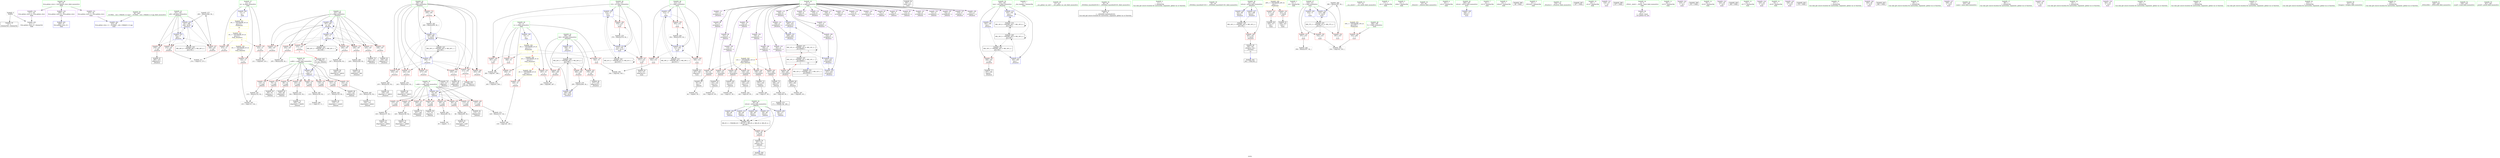 digraph "SVFG" {
	label="SVFG";

	Node0x55ef34799720 [shape=record,color=grey,label="{NodeID: 0\nNullPtr}"];
	Node0x55ef34799720 -> Node0x55ef347bd1b0[style=solid];
	Node0x55ef34799720 -> Node0x55ef347bfd10[style=solid];
	Node0x55ef347cc0e0 [shape=record,color=grey,label="{NodeID: 277\n290 = Binary(289, 92, )\n}"];
	Node0x55ef347cc0e0 -> Node0x55ef347c0f20[style=solid];
	Node0x55ef347bf500 [shape=record,color=red,label="{NodeID: 194\n346\<--312\n\<--i\nmain\n}"];
	Node0x55ef347bf500 -> Node0x55ef347bf020[style=solid];
	Node0x55ef347bc720 [shape=record,color=purple,label="{NodeID: 111\n237\<--8\narrayidx12\<--a\n_Z5solvev\n}"];
	Node0x55ef347ba930 [shape=record,color=green,label="{NodeID: 28\n36\<--40\nllvm.global_ctors\<--llvm.global_ctors_field_insensitive\nGlob }"];
	Node0x55ef347ba930 -> Node0x55ef347c1f20[style=solid];
	Node0x55ef347ba930 -> Node0x55ef347c2020[style=solid];
	Node0x55ef347ba930 -> Node0x55ef347c2120[style=solid];
	Node0x55ef347ceae0 [shape=record,color=grey,label="{NodeID: 305\n135 = cmp(133, 134, )\n}"];
	Node0x55ef347c0cb0 [shape=record,color=blue,label="{NodeID: 222\n189\<--11\ni24\<--\n_Z5solvev\n}"];
	Node0x55ef347c0cb0 -> Node0x55ef347dcce0[style=dashed];
	Node0x55ef347c2700 [shape=record,color=red,label="{NodeID: 139\n210\<--13\n\<--m\n_Z5solvev\n}"];
	Node0x55ef347c2700 -> Node0x55ef347cf0e0[style=solid];
	Node0x55ef347bd2b0 [shape=record,color=black,label="{NodeID: 56\n305\<--11\nmain_ret\<--\nmain\n}"];
	Node0x55ef347df3e0 [shape=record,color=black,label="{NodeID: 333\nMR_6V_3 = PHI(MR_6V_7, MR_6V_5, MR_6V_2, MR_6V_6, MR_6V_4, )\npts\{69 \}\n}"];
	Node0x55ef347df3e0 -> Node0x55ef347c2a40[style=dashed];
	Node0x55ef347c3dc0 [shape=record,color=red,label="{NodeID: 167\n196\<--183\n\<--was\n_Z5solvev\n}"];
	Node0x55ef347c3dc0 -> Node0x55ef347be3f0[style=solid];
	Node0x55ef347be9a0 [shape=record,color=black,label="{NodeID: 84\n244\<--243\nidxprom16\<--add15\n_Z5solvev\n}"];
	Node0x55ef34799a30 [shape=record,color=green,label="{NodeID: 1\n7\<--1\n__dso_handle\<--dummyObj\nGlob }"];
	Node0x55ef347cc260 [shape=record,color=grey,label="{NodeID: 278\n243 = Binary(242, 92, )\n}"];
	Node0x55ef347cc260 -> Node0x55ef347be9a0[style=solid];
	Node0x55ef347bf5d0 [shape=record,color=red,label="{NodeID: 195\n353\<--312\n\<--i\nmain\n}"];
	Node0x55ef347bf5d0 -> Node0x55ef347cda60[style=solid];
	Node0x55ef347bc7f0 [shape=record,color=purple,label="{NodeID: 112\n240\<--8\narrayidx14\<--a\n_Z5solvev\n}"];
	Node0x55ef347bc7f0 -> Node0x55ef347c08a0[style=solid];
	Node0x55ef347baa30 [shape=record,color=green,label="{NodeID: 29\n41\<--42\n__cxx_global_var_init\<--__cxx_global_var_init_field_insensitive\n}"];
	Node0x55ef347cec60 [shape=record,color=grey,label="{NodeID: 306\n344 = cmp(342, 343, )\n}"];
	Node0x55ef347c0d80 [shape=record,color=blue,label="{NodeID: 223\n191\<--11\nj28\<--\n_Z5solvev\n}"];
	Node0x55ef347c0d80 -> Node0x55ef347c4c60[style=dashed];
	Node0x55ef347c0d80 -> Node0x55ef347c4d30[style=dashed];
	Node0x55ef347c0d80 -> Node0x55ef347c4e00[style=dashed];
	Node0x55ef347c0d80 -> Node0x55ef347c0d80[style=dashed];
	Node0x55ef347c0d80 -> Node0x55ef347c0f20[style=dashed];
	Node0x55ef347c0d80 -> Node0x55ef347e11e0[style=dashed];
	Node0x55ef347c27d0 [shape=record,color=red,label="{NodeID: 140\n273\<--13\n\<--m\n_Z5solvev\n}"];
	Node0x55ef347c27d0 -> Node0x55ef347cf3e0[style=solid];
	Node0x55ef347bd380 [shape=record,color=black,label="{NodeID: 57\n49\<--50\n\<--_ZNSt8ios_base4InitD1Ev\nCan only get source location for instruction, argument, global var or function.}"];
	Node0x55ef347c3e90 [shape=record,color=red,label="{NodeID: 168\n203\<--185\n\<--i\n_Z5solvev\n}"];
	Node0x55ef347c3e90 -> Node0x55ef347cf560[style=solid];
	Node0x55ef347bea70 [shape=record,color=black,label="{NodeID: 85\n248\<--247\nidxprom19\<--add18\n_Z5solvev\n}"];
	Node0x55ef347ac630 [shape=record,color=green,label="{NodeID: 2\n11\<--1\n\<--dummyObj\nCan only get source location for instruction, argument, global var or function.}"];
	Node0x55ef347cc3e0 [shape=record,color=grey,label="{NodeID: 279\n295 = Binary(294, 92, )\n}"];
	Node0x55ef347cc3e0 -> Node0x55ef347c0ff0[style=solid];
	Node0x55ef347bf6a0 [shape=record,color=red,label="{NodeID: 196\n367\<--314\n\<--i10\nmain\n}"];
	Node0x55ef347bf6a0 -> Node0x55ef347cef60[style=solid];
	Node0x55ef347bc8c0 [shape=record,color=purple,label="{NodeID: 113\n245\<--8\narrayidx17\<--a\n_Z5solvev\n}"];
	Node0x55ef347bab30 [shape=record,color=green,label="{NodeID: 30\n45\<--46\n_ZNSt8ios_base4InitC1Ev\<--_ZNSt8ios_base4InitC1Ev_field_insensitive\n}"];
	Node0x55ef347cede0 [shape=record,color=grey,label="{NodeID: 307\n268 = cmp(266, 267, )\n}"];
	Node0x55ef347c0e50 [shape=record,color=blue,label="{NodeID: 224\n181\<--88\nretval\<--\n_Z5solvev\n}"];
	Node0x55ef347c0e50 -> Node0x55ef347e0ce0[style=dashed];
	Node0x55ef347c28a0 [shape=record,color=red,label="{NodeID: 141\n317\<--19\n\<--stdin\nmain\n}"];
	Node0x55ef347c28a0 -> Node0x55ef347bee80[style=solid];
	Node0x55ef347bd480 [shape=record,color=black,label="{NodeID: 58\n77\<--76\nidxprom\<--\n_Z4testii\n}"];
	Node0x55ef347c3f60 [shape=record,color=red,label="{NodeID: 169\n213\<--185\n\<--i\n_Z5solvev\n|{<s0>3}}"];
	Node0x55ef347c3f60:s0 -> Node0x55ef347f6c30[style=solid,color=red];
	Node0x55ef347beb40 [shape=record,color=black,label="{NodeID: 86\n277\<--276\nidxprom32\<--\n_Z5solvev\n}"];
	Node0x55ef3479d460 [shape=record,color=green,label="{NodeID: 3\n15\<--1\n.str\<--dummyObj\nGlob }"];
	Node0x55ef347e35a0 [shape=record,color=yellow,style=double,label="{NodeID: 363\n12V_1 = ENCHI(MR_12V_0)\npts\{90000 \}\nFun[_Z4testii]}"];
	Node0x55ef347e35a0 -> Node0x55ef347c3810[style=dashed];
	Node0x55ef347e35a0 -> Node0x55ef347c38e0[style=dashed];
	Node0x55ef347e35a0 -> Node0x55ef347c39b0[style=dashed];
	Node0x55ef347e35a0 -> Node0x55ef347c3a80[style=dashed];
	Node0x55ef347e35a0 -> Node0x55ef347c3b50[style=dashed];
	Node0x55ef347e35a0 -> Node0x55ef347c3c20[style=dashed];
	Node0x55ef347cc560 [shape=record,color=grey,label="{NodeID: 280\n388 = Binary(387, 92, )\n}"];
	Node0x55ef347cc560 -> Node0x55ef347c9530[style=solid];
	Node0x55ef347bf770 [shape=record,color=red,label="{NodeID: 197\n371\<--314\n\<--i10\nmain\n}"];
	Node0x55ef347bf770 -> Node0x55ef347bf0f0[style=solid];
	Node0x55ef347bc990 [shape=record,color=purple,label="{NodeID: 114\n249\<--8\narrayidx20\<--a\n_Z5solvev\n}"];
	Node0x55ef347bc990 -> Node0x55ef347c0970[style=solid];
	Node0x55ef347bac30 [shape=record,color=green,label="{NodeID: 31\n51\<--52\n__cxa_atexit\<--__cxa_atexit_field_insensitive\n}"];
	Node0x55ef347cef60 [shape=record,color=grey,label="{NodeID: 308\n369 = cmp(367, 368, )\n}"];
	Node0x55ef347c0f20 [shape=record,color=blue,label="{NodeID: 225\n191\<--290\nj28\<--inc40\n_Z5solvev\n}"];
	Node0x55ef347c0f20 -> Node0x55ef347c4c60[style=dashed];
	Node0x55ef347c0f20 -> Node0x55ef347c4d30[style=dashed];
	Node0x55ef347c0f20 -> Node0x55ef347c4e00[style=dashed];
	Node0x55ef347c0f20 -> Node0x55ef347c0d80[style=dashed];
	Node0x55ef347c0f20 -> Node0x55ef347c0f20[style=dashed];
	Node0x55ef347c0f20 -> Node0x55ef347e11e0[style=dashed];
	Node0x55ef347c2970 [shape=record,color=red,label="{NodeID: 142\n323\<--24\n\<--stdout\nmain\n}"];
	Node0x55ef347c2970 -> Node0x55ef347bef50[style=solid];
	Node0x55ef347bd550 [shape=record,color=black,label="{NodeID: 59\n80\<--79\nidxprom1\<--\n_Z4testii\n}"];
	Node0x55ef347c4030 [shape=record,color=red,label="{NodeID: 170\n217\<--185\n\<--i\n_Z5solvev\n}"];
	Node0x55ef347c4030 -> Node0x55ef347be4c0[style=solid];
	Node0x55ef347bec10 [shape=record,color=black,label="{NodeID: 87\n280\<--279\nidxprom34\<--\n_Z5solvev\n}"];
	Node0x55ef3479cfe0 [shape=record,color=green,label="{NodeID: 4\n17\<--1\n.str.1\<--dummyObj\nGlob }"];
	Node0x55ef347cc6e0 [shape=record,color=grey,label="{NodeID: 281\n138 = Binary(137, 92, )\n}"];
	Node0x55ef347cc6e0 -> Node0x55ef347bdbd0[style=solid];
	Node0x55ef347bf840 [shape=record,color=red,label="{NodeID: 198\n378\<--314\n\<--i10\nmain\n}"];
	Node0x55ef347bf840 -> Node0x55ef347cbde0[style=solid];
	Node0x55ef347bca60 [shape=record,color=purple,label="{NodeID: 115\n278\<--8\narrayidx33\<--a\n_Z5solvev\n}"];
	Node0x55ef347bad30 [shape=record,color=green,label="{NodeID: 32\n50\<--56\n_ZNSt8ios_base4InitD1Ev\<--_ZNSt8ios_base4InitD1Ev_field_insensitive\n}"];
	Node0x55ef347bad30 -> Node0x55ef347bd380[style=solid];
	Node0x55ef347cf0e0 [shape=record,color=grey,label="{NodeID: 309\n211 = cmp(209, 210, )\n}"];
	Node0x55ef347c0ff0 [shape=record,color=blue,label="{NodeID: 226\n189\<--295\ni24\<--inc43\n_Z5solvev\n}"];
	Node0x55ef347c0ff0 -> Node0x55ef347dcce0[style=dashed];
	Node0x55ef347c2a40 [shape=record,color=red,label="{NodeID: 143\n176\<--68\n\<--retval\n_Z4testii\n}"];
	Node0x55ef347c2a40 -> Node0x55ef347be320[style=solid];
	Node0x55ef347bd620 [shape=record,color=black,label="{NodeID: 60\n83\<--82\nconv\<--\n_Z4testii\n}"];
	Node0x55ef347bd620 -> Node0x55ef347ce7e0[style=solid];
	Node0x55ef347e07e0 [shape=record,color=black,label="{NodeID: 337\nMR_12V_4 = PHI(MR_12V_9, MR_12V_3, )\npts\{90000 \}\n|{|<s3>3}}"];
	Node0x55ef347e07e0 -> Node0x55ef347c0700[style=dashed];
	Node0x55ef347e07e0 -> Node0x55ef347dc7e0[style=dashed];
	Node0x55ef347e07e0 -> Node0x55ef347e07e0[style=dashed];
	Node0x55ef347e07e0:s3 -> Node0x55ef347e35a0[style=dashed,color=red];
	Node0x55ef347c4100 [shape=record,color=red,label="{NodeID: 171\n225\<--185\n\<--i\n_Z5solvev\n}"];
	Node0x55ef347c4100 -> Node0x55ef347be660[style=solid];
	Node0x55ef347bece0 [shape=record,color=black,label="{NodeID: 88\n283\<--282\nconv\<--\n_Z5solvev\n}"];
	Node0x55ef347bece0 -> Node0x55ef347cdee0[style=solid];
	Node0x55ef347ac790 [shape=record,color=green,label="{NodeID: 5\n19\<--1\nstdin\<--dummyObj\nGlob }"];
	Node0x55ef347cc860 [shape=record,color=grey,label="{NodeID: 282\n117 = Binary(116, 92, )\n}"];
	Node0x55ef347cc860 -> Node0x55ef347bda30[style=solid];
	Node0x55ef347bf910 [shape=record,color=blue,label="{NodeID: 199\n10\<--11\nn\<--\nGlob }"];
	Node0x55ef347bf910 -> Node0x55ef347e2a10[style=dashed];
	Node0x55ef347c13c0 [shape=record,color=purple,label="{NodeID: 116\n281\<--8\narrayidx35\<--a\n_Z5solvev\n}"];
	Node0x55ef347c13c0 -> Node0x55ef347c4ed0[style=solid];
	Node0x55ef347bae30 [shape=record,color=green,label="{NodeID: 33\n63\<--64\n_Z4testii\<--_Z4testii_field_insensitive\n}"];
	Node0x55ef347cf260 [shape=record,color=grey,label="{NodeID: 310\n169 = cmp(168, 85, )\n}"];
	Node0x55ef347cf260 -> Node0x55ef3444f750[style=solid];
	Node0x55ef347c10c0 [shape=record,color=blue,label="{NodeID: 227\n181\<--299\nretval\<--\n_Z5solvev\n}"];
	Node0x55ef347c10c0 -> Node0x55ef347e0ce0[style=dashed];
	Node0x55ef347c2b10 [shape=record,color=red,label="{NodeID: 144\n76\<--70\n\<--i.addr\n_Z4testii\n}"];
	Node0x55ef347c2b10 -> Node0x55ef347bd480[style=solid];
	Node0x55ef347bd6f0 [shape=record,color=black,label="{NodeID: 61\n97\<--96\nidxprom6\<--sub5\n_Z4testii\n}"];
	Node0x55ef347e0ce0 [shape=record,color=black,label="{NodeID: 338\nMR_16V_3 = PHI(MR_16V_4, MR_16V_2, )\npts\{182 \}\n}"];
	Node0x55ef347e0ce0 -> Node0x55ef347c3cf0[style=dashed];
	Node0x55ef347c41d0 [shape=record,color=red,label="{NodeID: 172\n234\<--185\n\<--i\n_Z5solvev\n}"];
	Node0x55ef347c41d0 -> Node0x55ef347cd160[style=solid];
	Node0x55ef347bedb0 [shape=record,color=black,label="{NodeID: 89\n180\<--301\n_Z5solvev_ret\<--\n_Z5solvev\n|{<s0>10}}"];
	Node0x55ef347bedb0:s0 -> Node0x55ef347f6930[style=solid,color=blue];
	Node0x55ef3479d2b0 [shape=record,color=green,label="{NodeID: 6\n20\<--1\n.str.2\<--dummyObj\nGlob }"];
	Node0x55ef347cc9e0 [shape=record,color=grey,label="{NodeID: 283\n96 = Binary(95, 92, )\n}"];
	Node0x55ef347cc9e0 -> Node0x55ef347bd6f0[style=solid];
	Node0x55ef347bfa10 [shape=record,color=blue,label="{NodeID: 200\n13\<--11\nm\<--\nGlob }"];
	Node0x55ef347bfa10 -> Node0x55ef347e2af0[style=dashed];
	Node0x55ef347c1490 [shape=record,color=purple,label="{NodeID: 117\n348\<--8\narrayidx\<--a\nmain\n}"];
	Node0x55ef347baf30 [shape=record,color=green,label="{NodeID: 34\n68\<--69\nretval\<--retval_field_insensitive\n_Z4testii\n}"];
	Node0x55ef347baf30 -> Node0x55ef347c2a40[style=solid];
	Node0x55ef347baf30 -> Node0x55ef347bffb0[style=solid];
	Node0x55ef347baf30 -> Node0x55ef347c0080[style=solid];
	Node0x55ef347baf30 -> Node0x55ef347c0150[style=solid];
	Node0x55ef347baf30 -> Node0x55ef347c0220[style=solid];
	Node0x55ef347baf30 -> Node0x55ef347c02f0[style=solid];
	Node0x55ef347cf3e0 [shape=record,color=grey,label="{NodeID: 311\n274 = cmp(272, 273, )\n}"];
	Node0x55ef347c1190 [shape=record,color=blue,label="{NodeID: 228\n306\<--11\nretval\<--\nmain\n}"];
	Node0x55ef347c2be0 [shape=record,color=red,label="{NodeID: 145\n90\<--70\n\<--i.addr\n_Z4testii\n}"];
	Node0x55ef347c2be0 -> Node0x55ef347ccb60[style=solid];
	Node0x55ef347bd7c0 [shape=record,color=black,label="{NodeID: 62\n100\<--99\nidxprom8\<--\n_Z4testii\n}"];
	Node0x55ef347e11e0 [shape=record,color=black,label="{NodeID: 339\nMR_26V_6 = PHI(MR_26V_2, MR_26V_4, )\npts\{192 \}\n}"];
	Node0x55ef347c42a0 [shape=record,color=red,label="{NodeID: 173\n242\<--185\n\<--i\n_Z5solvev\n}"];
	Node0x55ef347c42a0 -> Node0x55ef347cc260[style=solid];
	Node0x55ef347bee80 [shape=record,color=black,label="{NodeID: 90\n320\<--317\ncall\<--\nmain\n}"];
	Node0x55ef3479cdd0 [shape=record,color=green,label="{NodeID: 7\n22\<--1\n.str.3\<--dummyObj\nGlob }"];
	Node0x55ef347ccb60 [shape=record,color=grey,label="{NodeID: 284\n91 = Binary(90, 92, )\n}"];
	Node0x55ef347ccb60 -> Node0x55ef347ce4e0[style=solid];
	Node0x55ef347bfb10 [shape=record,color=blue,label="{NodeID: 201\n409\<--37\nllvm.global_ctors_0\<--\nGlob }"];
	Node0x55ef347c1560 [shape=record,color=purple,label="{NodeID: 118\n349\<--8\narraydecay\<--a\nmain\n}"];
	Node0x55ef347bb000 [shape=record,color=green,label="{NodeID: 35\n70\<--71\ni.addr\<--i.addr_field_insensitive\n_Z4testii\n}"];
	Node0x55ef347bb000 -> Node0x55ef347c2b10[style=solid];
	Node0x55ef347bb000 -> Node0x55ef347c2be0[style=solid];
	Node0x55ef347bb000 -> Node0x55ef347c2cb0[style=solid];
	Node0x55ef347bb000 -> Node0x55ef347c2d80[style=solid];
	Node0x55ef347bb000 -> Node0x55ef347c2e50[style=solid];
	Node0x55ef347bb000 -> Node0x55ef347c2f20[style=solid];
	Node0x55ef347bb000 -> Node0x55ef347c2ff0[style=solid];
	Node0x55ef347bb000 -> Node0x55ef347c30c0[style=solid];
	Node0x55ef347bb000 -> Node0x55ef347bfe10[style=solid];
	Node0x55ef347f6330 [shape=record,color=black,label="{NodeID: 395\n215 = PHI(65, )\n}"];
	Node0x55ef347cf560 [shape=record,color=grey,label="{NodeID: 312\n205 = cmp(203, 204, )\n}"];
	Node0x55ef347c1260 [shape=record,color=blue,label="{NodeID: 229\n310\<--11\nt\<--\nmain\n}"];
	Node0x55ef347c1260 -> Node0x55ef347da4e0[style=dashed];
	Node0x55ef347c2cb0 [shape=record,color=red,label="{NodeID: 146\n95\<--70\n\<--i.addr\n_Z4testii\n}"];
	Node0x55ef347c2cb0 -> Node0x55ef347cc9e0[style=solid];
	Node0x55ef347bd890 [shape=record,color=black,label="{NodeID: 63\n103\<--102\nconv10\<--\n_Z4testii\n}"];
	Node0x55ef347bd890 -> Node0x55ef347cf6e0[style=solid];
	Node0x55ef347e16e0 [shape=record,color=yellow,style=double,label="{NodeID: 340\n2V_1 = ENCHI(MR_2V_0)\npts\{12 \}\nFun[_Z5solvev]|{|<s2>3}}"];
	Node0x55ef347e16e0 -> Node0x55ef347c22f0[style=dashed];
	Node0x55ef347e16e0 -> Node0x55ef347c23c0[style=dashed];
	Node0x55ef347e16e0:s2 -> Node0x55ef347e3110[style=dashed,color=red];
	Node0x55ef347c4370 [shape=record,color=red,label="{NodeID: 174\n259\<--185\n\<--i\n_Z5solvev\n}"];
	Node0x55ef347c4370 -> Node0x55ef347cd8e0[style=solid];
	Node0x55ef347bef50 [shape=record,color=black,label="{NodeID: 91\n326\<--323\ncall1\<--\nmain\n}"];
	Node0x55ef347995d0 [shape=record,color=green,label="{NodeID: 8\n24\<--1\nstdout\<--dummyObj\nGlob }"];
	Node0x55ef347ccce0 [shape=record,color=grey,label="{NodeID: 285\n153 = Binary(152, 92, )\n}"];
	Node0x55ef347ccce0 -> Node0x55ef347bdf10[style=solid];
	Node0x55ef347bfc10 [shape=record,color=blue,label="{NodeID: 202\n410\<--38\nllvm.global_ctors_1\<--_GLOBAL__sub_I_MikleB_0_0.cpp\nGlob }"];
	Node0x55ef347c1630 [shape=record,color=purple,label="{NodeID: 119\n373\<--8\narrayidx15\<--a\nmain\n}"];
	Node0x55ef347bb0d0 [shape=record,color=green,label="{NodeID: 36\n72\<--73\nj.addr\<--j.addr_field_insensitive\n_Z4testii\n}"];
	Node0x55ef347bb0d0 -> Node0x55ef347c3190[style=solid];
	Node0x55ef347bb0d0 -> Node0x55ef347c3260[style=solid];
	Node0x55ef347bb0d0 -> Node0x55ef347c3330[style=solid];
	Node0x55ef347bb0d0 -> Node0x55ef347c3400[style=solid];
	Node0x55ef347bb0d0 -> Node0x55ef347c34d0[style=solid];
	Node0x55ef347bb0d0 -> Node0x55ef347c35a0[style=solid];
	Node0x55ef347bb0d0 -> Node0x55ef347c3670[style=solid];
	Node0x55ef347bb0d0 -> Node0x55ef347c3740[style=solid];
	Node0x55ef347bb0d0 -> Node0x55ef347bfee0[style=solid];
	Node0x55ef347f6490 [shape=record,color=black,label="{NodeID: 396\n48 = PHI()\n}"];
	Node0x55ef347cf6e0 [shape=record,color=grey,label="{NodeID: 313\n104 = cmp(103, 85, )\n}"];
	Node0x55ef347c9230 [shape=record,color=blue,label="{NodeID: 230\n312\<--11\ni\<--\nmain\n}"];
	Node0x55ef347c9230 -> Node0x55ef347bf430[style=dashed];
	Node0x55ef347c9230 -> Node0x55ef347bf500[style=dashed];
	Node0x55ef347c9230 -> Node0x55ef347bf5d0[style=dashed];
	Node0x55ef347c9230 -> Node0x55ef347c92c0[style=dashed];
	Node0x55ef347c9230 -> Node0x55ef347da9e0[style=dashed];
	Node0x55ef347c2d80 [shape=record,color=red,label="{NodeID: 147\n113\<--70\n\<--i.addr\n_Z4testii\n}"];
	Node0x55ef347c2d80 -> Node0x55ef347bd960[style=solid];
	Node0x55ef347bd960 [shape=record,color=black,label="{NodeID: 64\n114\<--113\nidxprom18\<--\n_Z4testii\n}"];
	Node0x55ef347e2200 [shape=record,color=yellow,style=double,label="{NodeID: 341\n4V_1 = ENCHI(MR_4V_0)\npts\{14 \}\nFun[_Z5solvev]|{|<s2>3}}"];
	Node0x55ef347e2200 -> Node0x55ef347c2700[style=dashed];
	Node0x55ef347e2200 -> Node0x55ef347c27d0[style=dashed];
	Node0x55ef347e2200:s2 -> Node0x55ef347e3220[style=dashed,color=red];
	Node0x55ef347c4440 [shape=record,color=red,label="{NodeID: 175\n209\<--187\n\<--j\n_Z5solvev\n}"];
	Node0x55ef347c4440 -> Node0x55ef347cf0e0[style=solid];
	Node0x55ef347bf020 [shape=record,color=black,label="{NodeID: 92\n347\<--346\nidxprom\<--\nmain\n}"];
	Node0x55ef347ac910 [shape=record,color=green,label="{NodeID: 9\n25\<--1\n_ZSt3cin\<--dummyObj\nGlob }"];
	Node0x55ef347cce60 [shape=record,color=grey,label="{NodeID: 286\n149 = Binary(148, 92, )\n}"];
	Node0x55ef347cce60 -> Node0x55ef347bde40[style=solid];
	Node0x55ef347bfd10 [shape=record,color=blue, style = dotted,label="{NodeID: 203\n411\<--3\nllvm.global_ctors_2\<--dummyVal\nGlob }"];
	Node0x55ef347c1700 [shape=record,color=purple,label="{NodeID: 120\n374\<--8\narraydecay16\<--a\nmain\n}"];
	Node0x55ef347bb1a0 [shape=record,color=green,label="{NodeID: 37\n178\<--179\n_Z5solvev\<--_Z5solvev_field_insensitive\n}"];
	Node0x55ef347f6560 [shape=record,color=black,label="{NodeID: 397\n327 = PHI()\n}"];
	Node0x55ef347d90e0 [shape=record,color=black,label="{NodeID: 314\nMR_18V_8 = PHI(MR_18V_7, MR_18V_6, )\npts\{184 \}\n}"];
	Node0x55ef347d90e0 -> Node0x55ef347c0a40[style=dashed];
	Node0x55ef347d90e0 -> Node0x55ef347d90e0[style=dashed];
	Node0x55ef347d90e0 -> Node0x55ef347ddbe0[style=dashed];
	Node0x55ef347c92c0 [shape=record,color=blue,label="{NodeID: 231\n312\<--354\ni\<--inc\nmain\n}"];
	Node0x55ef347c92c0 -> Node0x55ef347bf430[style=dashed];
	Node0x55ef347c92c0 -> Node0x55ef347bf500[style=dashed];
	Node0x55ef347c92c0 -> Node0x55ef347bf5d0[style=dashed];
	Node0x55ef347c92c0 -> Node0x55ef347c92c0[style=dashed];
	Node0x55ef347c92c0 -> Node0x55ef347da9e0[style=dashed];
	Node0x55ef347c2e50 [shape=record,color=red,label="{NodeID: 148\n127\<--70\n\<--i.addr\n_Z4testii\n}"];
	Node0x55ef347c2e50 -> Node0x55ef347cbc60[style=solid];
	Node0x55ef347bda30 [shape=record,color=black,label="{NodeID: 65\n118\<--117\nidxprom21\<--sub20\n_Z4testii\n}"];
	Node0x55ef347c4510 [shape=record,color=red,label="{NodeID: 176\n214\<--187\n\<--j\n_Z5solvev\n|{<s0>3}}"];
	Node0x55ef347c4510:s0 -> Node0x55ef347f6e60[style=solid,color=red];
	Node0x55ef347bf0f0 [shape=record,color=black,label="{NodeID: 93\n372\<--371\nidxprom14\<--\nmain\n}"];
	Node0x55ef347ac9a0 [shape=record,color=green,label="{NodeID: 10\n26\<--1\n.str.4\<--dummyObj\nGlob }"];
	Node0x55ef347ccfe0 [shape=record,color=grey,label="{NodeID: 287\n247 = Binary(246, 92, )\n}"];
	Node0x55ef347ccfe0 -> Node0x55ef347bea70[style=solid];
	Node0x55ef347bfe10 [shape=record,color=blue,label="{NodeID: 204\n70\<--66\ni.addr\<--i\n_Z4testii\n}"];
	Node0x55ef347bfe10 -> Node0x55ef347c2b10[style=dashed];
	Node0x55ef347bfe10 -> Node0x55ef347c2be0[style=dashed];
	Node0x55ef347bfe10 -> Node0x55ef347c2cb0[style=dashed];
	Node0x55ef347bfe10 -> Node0x55ef347c2d80[style=dashed];
	Node0x55ef347bfe10 -> Node0x55ef347c2e50[style=dashed];
	Node0x55ef347bfe10 -> Node0x55ef347c2f20[style=dashed];
	Node0x55ef347bfe10 -> Node0x55ef347c2ff0[style=dashed];
	Node0x55ef347bfe10 -> Node0x55ef347c30c0[style=dashed];
	Node0x55ef347c17d0 [shape=record,color=purple,label="{NodeID: 121\n318\<--15\n\<--.str\nmain\n}"];
	Node0x55ef347bb2a0 [shape=record,color=green,label="{NodeID: 38\n181\<--182\nretval\<--retval_field_insensitive\n_Z5solvev\n}"];
	Node0x55ef347bb2a0 -> Node0x55ef347c3cf0[style=solid];
	Node0x55ef347bb2a0 -> Node0x55ef347c0e50[style=solid];
	Node0x55ef347bb2a0 -> Node0x55ef347c10c0[style=solid];
	Node0x55ef347f6630 [shape=record,color=black,label="{NodeID: 398\n337 = PHI()\n}"];
	Node0x55ef347c9390 [shape=record,color=blue,label="{NodeID: 232\n314\<--11\ni10\<--\nmain\n}"];
	Node0x55ef347c9390 -> Node0x55ef347bf6a0[style=dashed];
	Node0x55ef347c9390 -> Node0x55ef347bf770[style=dashed];
	Node0x55ef347c9390 -> Node0x55ef347bf840[style=dashed];
	Node0x55ef347c9390 -> Node0x55ef347c9460[style=dashed];
	Node0x55ef347c9390 -> Node0x55ef347daee0[style=dashed];
	Node0x55ef347c2f20 [shape=record,color=red,label="{NodeID: 149\n137\<--70\n\<--i.addr\n_Z4testii\n}"];
	Node0x55ef347c2f20 -> Node0x55ef347cc6e0[style=solid];
	Node0x55ef347bdb00 [shape=record,color=black,label="{NodeID: 66\n121\<--120\nconv23\<--\n_Z4testii\n}"];
	Node0x55ef347bdb00 -> Node0x55ef347ce060[style=solid];
	Node0x55ef347c45e0 [shape=record,color=red,label="{NodeID: 177\n220\<--187\n\<--j\n_Z5solvev\n}"];
	Node0x55ef347c45e0 -> Node0x55ef347be590[style=solid];
	Node0x55ef347bf1c0 [shape=record,color=purple,label="{NodeID: 94\n47\<--4\n\<--_ZStL8__ioinit\n__cxx_global_var_init\n}"];
	Node0x55ef3479d550 [shape=record,color=green,label="{NodeID: 11\n28\<--1\n.str.5\<--dummyObj\nGlob }"];
	Node0x55ef347cd160 [shape=record,color=grey,label="{NodeID: 288\n235 = Binary(234, 92, )\n}"];
	Node0x55ef347cd160 -> Node0x55ef347be800[style=solid];
	Node0x55ef347bfee0 [shape=record,color=blue,label="{NodeID: 205\n72\<--67\nj.addr\<--j\n_Z4testii\n}"];
	Node0x55ef347bfee0 -> Node0x55ef347c3190[style=dashed];
	Node0x55ef347bfee0 -> Node0x55ef347c3260[style=dashed];
	Node0x55ef347bfee0 -> Node0x55ef347c3330[style=dashed];
	Node0x55ef347bfee0 -> Node0x55ef347c3400[style=dashed];
	Node0x55ef347bfee0 -> Node0x55ef347c34d0[style=dashed];
	Node0x55ef347bfee0 -> Node0x55ef347c35a0[style=dashed];
	Node0x55ef347bfee0 -> Node0x55ef347c3670[style=dashed];
	Node0x55ef347bfee0 -> Node0x55ef347c3740[style=dashed];
	Node0x55ef347c18a0 [shape=record,color=purple,label="{NodeID: 122\n319\<--17\n\<--.str.1\nmain\n}"];
	Node0x55ef347bb370 [shape=record,color=green,label="{NodeID: 39\n183\<--184\nwas\<--was_field_insensitive\n_Z5solvev\n}"];
	Node0x55ef347bb370 -> Node0x55ef347c3dc0[style=solid];
	Node0x55ef347bb370 -> Node0x55ef347c03c0[style=solid];
	Node0x55ef347bb370 -> Node0x55ef347c0490[style=solid];
	Node0x55ef347bb370 -> Node0x55ef347c0a40[style=solid];
	Node0x55ef347f6730 [shape=record,color=black,label="{NodeID: 399\n351 = PHI()\n}"];
	Node0x55ef347c9460 [shape=record,color=blue,label="{NodeID: 233\n314\<--379\ni10\<--inc19\nmain\n}"];
	Node0x55ef347c9460 -> Node0x55ef347bf6a0[style=dashed];
	Node0x55ef347c9460 -> Node0x55ef347bf770[style=dashed];
	Node0x55ef347c9460 -> Node0x55ef347bf840[style=dashed];
	Node0x55ef347c9460 -> Node0x55ef347c9460[style=dashed];
	Node0x55ef347c9460 -> Node0x55ef347daee0[style=dashed];
	Node0x55ef347c2ff0 [shape=record,color=red,label="{NodeID: 150\n148\<--70\n\<--i.addr\n_Z4testii\n}"];
	Node0x55ef347c2ff0 -> Node0x55ef347cce60[style=solid];
	Node0x55ef347bdbd0 [shape=record,color=black,label="{NodeID: 67\n139\<--138\nidxprom33\<--add32\n_Z4testii\n}"];
	Node0x55ef347c46b0 [shape=record,color=red,label="{NodeID: 178\n228\<--187\n\<--j\n_Z5solvev\n}"];
	Node0x55ef347c46b0 -> Node0x55ef347cd2e0[style=solid];
	Node0x55ef347bf290 [shape=record,color=purple,label="{NodeID: 95\n78\<--8\narrayidx\<--a\n_Z4testii\n}"];
	Node0x55ef347b9560 [shape=record,color=green,label="{NodeID: 12\n30\<--1\n.str.6\<--dummyObj\nGlob }"];
	Node0x55ef347cd2e0 [shape=record,color=grey,label="{NodeID: 289\n229 = Binary(228, 92, )\n}"];
	Node0x55ef347cd2e0 -> Node0x55ef347be730[style=solid];
	Node0x55ef347bffb0 [shape=record,color=blue,label="{NodeID: 206\n68\<--88\nretval\<--\n_Z4testii\n}"];
	Node0x55ef347bffb0 -> Node0x55ef347df3e0[style=dashed];
	Node0x55ef347c1970 [shape=record,color=purple,label="{NodeID: 123\n324\<--20\n\<--.str.2\nmain\n}"];
	Node0x55ef347bb440 [shape=record,color=green,label="{NodeID: 40\n185\<--186\ni\<--i_field_insensitive\n_Z5solvev\n}"];
	Node0x55ef347bb440 -> Node0x55ef347c3e90[style=solid];
	Node0x55ef347bb440 -> Node0x55ef347c3f60[style=solid];
	Node0x55ef347bb440 -> Node0x55ef347c4030[style=solid];
	Node0x55ef347bb440 -> Node0x55ef347c4100[style=solid];
	Node0x55ef347bb440 -> Node0x55ef347c41d0[style=solid];
	Node0x55ef347bb440 -> Node0x55ef347c42a0[style=solid];
	Node0x55ef347bb440 -> Node0x55ef347c4370[style=solid];
	Node0x55ef347bb440 -> Node0x55ef347c0560[style=solid];
	Node0x55ef347bb440 -> Node0x55ef347c0be0[style=solid];
	Node0x55ef347f6830 [shape=record,color=black,label="{NodeID: 400\n360 = PHI()\n}"];
	Node0x55ef347c9530 [shape=record,color=blue,label="{NodeID: 234\n310\<--388\nt\<--inc23\nmain\n}"];
	Node0x55ef347c9530 -> Node0x55ef347da4e0[style=dashed];
	Node0x55ef347c30c0 [shape=record,color=red,label="{NodeID: 151\n160\<--70\n\<--i.addr\n_Z4testii\n}"];
	Node0x55ef347c30c0 -> Node0x55ef347be0b0[style=solid];
	Node0x55ef347bdca0 [shape=record,color=black,label="{NodeID: 68\n142\<--141\nidxprom35\<--\n_Z4testii\n}"];
	Node0x55ef347c4780 [shape=record,color=red,label="{NodeID: 179\n238\<--187\n\<--j\n_Z5solvev\n}"];
	Node0x55ef347c4780 -> Node0x55ef347be8d0[style=solid];
	Node0x55ef347bbaf0 [shape=record,color=purple,label="{NodeID: 96\n81\<--8\narrayidx2\<--a\n_Z4testii\n}"];
	Node0x55ef347bbaf0 -> Node0x55ef347c3810[style=solid];
	Node0x55ef347b9630 [shape=record,color=green,label="{NodeID: 13\n32\<--1\n.str.7\<--dummyObj\nGlob }"];
	Node0x55ef347cd460 [shape=record,color=grey,label="{NodeID: 290\n255 = Binary(254, 92, )\n}"];
	Node0x55ef347cd460 -> Node0x55ef347c0b10[style=solid];
	Node0x55ef347c0080 [shape=record,color=blue,label="{NodeID: 207\n68\<--88\nretval\<--\n_Z4testii\n}"];
	Node0x55ef347c0080 -> Node0x55ef347df3e0[style=dashed];
	Node0x55ef347c1a40 [shape=record,color=purple,label="{NodeID: 124\n325\<--22\n\<--.str.3\nmain\n}"];
	Node0x55ef347bb510 [shape=record,color=green,label="{NodeID: 41\n187\<--188\nj\<--j_field_insensitive\n_Z5solvev\n}"];
	Node0x55ef347bb510 -> Node0x55ef347c4440[style=solid];
	Node0x55ef347bb510 -> Node0x55ef347c4510[style=solid];
	Node0x55ef347bb510 -> Node0x55ef347c45e0[style=solid];
	Node0x55ef347bb510 -> Node0x55ef347c46b0[style=solid];
	Node0x55ef347bb510 -> Node0x55ef347c4780[style=solid];
	Node0x55ef347bb510 -> Node0x55ef347c4850[style=solid];
	Node0x55ef347bb510 -> Node0x55ef347c4920[style=solid];
	Node0x55ef347bb510 -> Node0x55ef347c0630[style=solid];
	Node0x55ef347bb510 -> Node0x55ef347c0b10[style=solid];
	Node0x55ef347f6930 [shape=record,color=black,label="{NodeID: 401\n363 = PHI(180, )\n}"];
	Node0x55ef347da4e0 [shape=record,color=black,label="{NodeID: 318\nMR_37V_3 = PHI(MR_37V_4, MR_37V_2, )\npts\{311 \}\n}"];
	Node0x55ef347da4e0 -> Node0x55ef347c5070[style=dashed];
	Node0x55ef347da4e0 -> Node0x55ef347c5140[style=dashed];
	Node0x55ef347da4e0 -> Node0x55ef347bf360[style=dashed];
	Node0x55ef347da4e0 -> Node0x55ef347c9530[style=dashed];
	Node0x55ef347c3190 [shape=record,color=red,label="{NodeID: 152\n79\<--72\n\<--j.addr\n_Z4testii\n}"];
	Node0x55ef347c3190 -> Node0x55ef347bd550[style=solid];
	Node0x55ef347bdd70 [shape=record,color=black,label="{NodeID: 69\n145\<--144\nconv37\<--\n_Z4testii\n}"];
	Node0x55ef347bdd70 -> Node0x55ef347ce660[style=solid];
	Node0x55ef347c4850 [shape=record,color=red,label="{NodeID: 180\n246\<--187\n\<--j\n_Z5solvev\n}"];
	Node0x55ef347c4850 -> Node0x55ef347ccfe0[style=solid];
	Node0x55ef347bbbc0 [shape=record,color=purple,label="{NodeID: 97\n98\<--8\narrayidx7\<--a\n_Z4testii\n}"];
	Node0x55ef347b9ed0 [shape=record,color=green,label="{NodeID: 14\n34\<--1\n.str.8\<--dummyObj\nGlob }"];
	Node0x55ef347cd5e0 [shape=record,color=grey,label="{NodeID: 291\n133 = Binary(132, 92, )\n}"];
	Node0x55ef347cd5e0 -> Node0x55ef347ceae0[style=solid];
	Node0x55ef347c0150 [shape=record,color=blue,label="{NodeID: 208\n68\<--88\nretval\<--\n_Z4testii\n}"];
	Node0x55ef347c0150 -> Node0x55ef347df3e0[style=dashed];
	Node0x55ef347c1b10 [shape=record,color=purple,label="{NodeID: 125\n336\<--26\n\<--.str.4\nmain\n}"];
	Node0x55ef347bb5e0 [shape=record,color=green,label="{NodeID: 42\n189\<--190\ni24\<--i24_field_insensitive\n_Z5solvev\n}"];
	Node0x55ef347bb5e0 -> Node0x55ef347c49f0[style=solid];
	Node0x55ef347bb5e0 -> Node0x55ef347c4ac0[style=solid];
	Node0x55ef347bb5e0 -> Node0x55ef347c4b90[style=solid];
	Node0x55ef347bb5e0 -> Node0x55ef347c0cb0[style=solid];
	Node0x55ef347bb5e0 -> Node0x55ef347c0ff0[style=solid];
	Node0x55ef347f6a90 [shape=record,color=black,label="{NodeID: 402\n376 = PHI()\n}"];
	Node0x55ef347da9e0 [shape=record,color=black,label="{NodeID: 319\nMR_39V_2 = PHI(MR_39V_4, MR_39V_1, )\npts\{313 \}\n}"];
	Node0x55ef347da9e0 -> Node0x55ef347c9230[style=dashed];
	Node0x55ef347c3260 [shape=record,color=red,label="{NodeID: 153\n99\<--72\n\<--j.addr\n_Z4testii\n}"];
	Node0x55ef347c3260 -> Node0x55ef347bd7c0[style=solid];
	Node0x55ef347bde40 [shape=record,color=black,label="{NodeID: 70\n150\<--149\nidxprom41\<--add40\n_Z4testii\n}"];
	Node0x55ef347c4920 [shape=record,color=red,label="{NodeID: 181\n254\<--187\n\<--j\n_Z5solvev\n}"];
	Node0x55ef347c4920 -> Node0x55ef347cd460[style=solid];
	Node0x55ef347bbc90 [shape=record,color=purple,label="{NodeID: 98\n101\<--8\narrayidx9\<--a\n_Z4testii\n}"];
	Node0x55ef347bbc90 -> Node0x55ef347c38e0[style=solid];
	Node0x55ef347b9f60 [shape=record,color=green,label="{NodeID: 15\n37\<--1\n\<--dummyObj\nCan only get source location for instruction, argument, global var or function.}"];
	Node0x55ef347cd760 [shape=record,color=grey,label="{NodeID: 292\n358 = Binary(357, 92, )\n}"];
	Node0x55ef347c0220 [shape=record,color=blue,label="{NodeID: 209\n68\<--171\nretval\<--\n_Z4testii\n}"];
	Node0x55ef347c0220 -> Node0x55ef347df3e0[style=dashed];
	Node0x55ef347c1be0 [shape=record,color=purple,label="{NodeID: 126\n350\<--28\n\<--.str.5\nmain\n}"];
	Node0x55ef347bb6b0 [shape=record,color=green,label="{NodeID: 43\n191\<--192\nj28\<--j28_field_insensitive\n_Z5solvev\n}"];
	Node0x55ef347bb6b0 -> Node0x55ef347c4c60[style=solid];
	Node0x55ef347bb6b0 -> Node0x55ef347c4d30[style=solid];
	Node0x55ef347bb6b0 -> Node0x55ef347c4e00[style=solid];
	Node0x55ef347bb6b0 -> Node0x55ef347c0d80[style=solid];
	Node0x55ef347bb6b0 -> Node0x55ef347c0f20[style=solid];
	Node0x55ef347f6b60 [shape=record,color=black,label="{NodeID: 403\n384 = PHI()\n}"];
	Node0x55ef347daee0 [shape=record,color=black,label="{NodeID: 320\nMR_41V_2 = PHI(MR_41V_6, MR_41V_1, )\npts\{315 \}\n}"];
	Node0x55ef347daee0 -> Node0x55ef347c9390[style=dashed];
	Node0x55ef347daee0 -> Node0x55ef347daee0[style=dashed];
	Node0x55ef347c3330 [shape=record,color=red,label="{NodeID: 154\n109\<--72\n\<--j.addr\n_Z4testii\n}"];
	Node0x55ef347c3330 -> Node0x55ef347cdbe0[style=solid];
	Node0x55ef347bdf10 [shape=record,color=black,label="{NodeID: 71\n154\<--153\nidxprom44\<--add43\n_Z4testii\n}"];
	Node0x55ef347c49f0 [shape=record,color=red,label="{NodeID: 182\n266\<--189\n\<--i24\n_Z5solvev\n}"];
	Node0x55ef347c49f0 -> Node0x55ef347cede0[style=solid];
	Node0x55ef347bbd60 [shape=record,color=purple,label="{NodeID: 99\n115\<--8\narrayidx19\<--a\n_Z4testii\n}"];
	Node0x55ef347b9ff0 [shape=record,color=green,label="{NodeID: 16\n85\<--1\n\<--dummyObj\nCan only get source location for instruction, argument, global var or function.}"];
	Node0x55ef347cd8e0 [shape=record,color=grey,label="{NodeID: 293\n260 = Binary(259, 92, )\n}"];
	Node0x55ef347cd8e0 -> Node0x55ef347c0be0[style=solid];
	Node0x55ef347c02f0 [shape=record,color=blue,label="{NodeID: 210\n68\<--88\nretval\<--\n_Z4testii\n}"];
	Node0x55ef347c02f0 -> Node0x55ef347df3e0[style=dashed];
	Node0x55ef347c1cb0 [shape=record,color=purple,label="{NodeID: 127\n359\<--30\n\<--.str.6\nmain\n}"];
	Node0x55ef347bb780 [shape=record,color=green,label="{NodeID: 44\n303\<--304\nmain\<--main_field_insensitive\n}"];
	Node0x55ef347f6c30 [shape=record,color=black,label="{NodeID: 404\n66 = PHI(213, )\n0th arg _Z4testii }"];
	Node0x55ef347f6c30 -> Node0x55ef347bfe10[style=solid];
	Node0x55ef347db3e0 [shape=record,color=black,label="{NodeID: 321\nMR_12V_2 = PHI(MR_12V_3, MR_12V_1, )\npts\{90000 \}\n|{<s0>10}}"];
	Node0x55ef347db3e0:s0 -> Node0x55ef347dc7e0[style=dashed,color=red];
	Node0x55ef347c3400 [shape=record,color=red,label="{NodeID: 155\n116\<--72\n\<--j.addr\n_Z4testii\n}"];
	Node0x55ef347c3400 -> Node0x55ef347cc860[style=solid];
	Node0x55ef347bdfe0 [shape=record,color=black,label="{NodeID: 72\n157\<--156\nconv46\<--\n_Z4testii\n}"];
	Node0x55ef347bdfe0 -> Node0x55ef347ce360[style=solid];
	Node0x55ef347e2900 [shape=record,color=yellow,style=double,label="{NodeID: 349\n29V_1 = ENCHI(MR_29V_0)\npts\{1 \}\nFun[main]}"];
	Node0x55ef347e2900 -> Node0x55ef347c28a0[style=dashed];
	Node0x55ef347e2900 -> Node0x55ef347c2970[style=dashed];
	Node0x55ef347c4ac0 [shape=record,color=red,label="{NodeID: 183\n276\<--189\n\<--i24\n_Z5solvev\n}"];
	Node0x55ef347c4ac0 -> Node0x55ef347beb40[style=solid];
	Node0x55ef347bbe30 [shape=record,color=purple,label="{NodeID: 100\n119\<--8\narrayidx22\<--a\n_Z4testii\n}"];
	Node0x55ef347bbe30 -> Node0x55ef347c39b0[style=solid];
	Node0x55ef347ba080 [shape=record,color=green,label="{NodeID: 17\n88\<--1\n\<--dummyObj\nCan only get source location for instruction, argument, global var or function.}"];
	Node0x55ef347cda60 [shape=record,color=grey,label="{NodeID: 294\n354 = Binary(353, 92, )\n}"];
	Node0x55ef347cda60 -> Node0x55ef347c92c0[style=solid];
	Node0x55ef347c03c0 [shape=record,color=blue,label="{NodeID: 211\n183\<--194\nwas\<--\n_Z5solvev\n}"];
	Node0x55ef347c03c0 -> Node0x55ef347db8e0[style=dashed];
	Node0x55ef347c1d80 [shape=record,color=purple,label="{NodeID: 128\n375\<--32\n\<--.str.7\nmain\n}"];
	Node0x55ef347bb880 [shape=record,color=green,label="{NodeID: 45\n306\<--307\nretval\<--retval_field_insensitive\nmain\n}"];
	Node0x55ef347bb880 -> Node0x55ef347c1190[style=solid];
	Node0x55ef347f6e60 [shape=record,color=black,label="{NodeID: 405\n67 = PHI(214, )\n1st arg _Z4testii }"];
	Node0x55ef347f6e60 -> Node0x55ef347bfee0[style=solid];
	Node0x55ef347db8e0 [shape=record,color=black,label="{NodeID: 322\nMR_18V_3 = PHI(MR_18V_5, MR_18V_2, )\npts\{184 \}\n}"];
	Node0x55ef347db8e0 -> Node0x55ef347c3dc0[style=dashed];
	Node0x55ef347db8e0 -> Node0x55ef347c0490[style=dashed];
	Node0x55ef347c34d0 [shape=record,color=red,label="{NodeID: 156\n132\<--72\n\<--j.addr\n_Z4testii\n}"];
	Node0x55ef347c34d0 -> Node0x55ef347cd5e0[style=solid];
	Node0x55ef347be0b0 [shape=record,color=black,label="{NodeID: 73\n161\<--160\nidxprom48\<--\n_Z4testii\n}"];
	Node0x55ef347e2a10 [shape=record,color=yellow,style=double,label="{NodeID: 350\n2V_1 = ENCHI(MR_2V_0)\npts\{12 \}\nFun[main]|{|<s2>10}}"];
	Node0x55ef347e2a10 -> Node0x55ef347c2490[style=dashed];
	Node0x55ef347e2a10 -> Node0x55ef347c2560[style=dashed];
	Node0x55ef347e2a10:s2 -> Node0x55ef347e16e0[style=dashed,color=red];
	Node0x55ef347c4b90 [shape=record,color=red,label="{NodeID: 184\n294\<--189\n\<--i24\n_Z5solvev\n}"];
	Node0x55ef347c4b90 -> Node0x55ef347cc3e0[style=solid];
	Node0x55ef347bbf00 [shape=record,color=purple,label="{NodeID: 101\n140\<--8\narrayidx34\<--a\n_Z4testii\n}"];
	Node0x55ef347ba110 [shape=record,color=green,label="{NodeID: 18\n92\<--1\n\<--dummyObj\nCan only get source location for instruction, argument, global var or function.}"];
	Node0x55ef347cdbe0 [shape=record,color=grey,label="{NodeID: 295\n110 = Binary(109, 92, )\n}"];
	Node0x55ef347cdbe0 -> Node0x55ef347ce1e0[style=solid];
	Node0x55ef347c0490 [shape=record,color=blue,label="{NodeID: 212\n183\<--200\nwas\<--\n_Z5solvev\n}"];
	Node0x55ef347c0490 -> Node0x55ef347ddbe0[style=dashed];
	Node0x55ef347c1e50 [shape=record,color=purple,label="{NodeID: 129\n383\<--34\n\<--.str.8\nmain\n}"];
	Node0x55ef347bb950 [shape=record,color=green,label="{NodeID: 46\n308\<--309\nT\<--T_field_insensitive\nmain\n}"];
	Node0x55ef347bb950 -> Node0x55ef347c4fa0[style=solid];
	Node0x55ef347dbde0 [shape=record,color=black,label="{NodeID: 323\nMR_20V_2 = PHI(MR_20V_4, MR_20V_1, )\npts\{186 \}\n}"];
	Node0x55ef347dbde0 -> Node0x55ef347c0560[style=dashed];
	Node0x55ef347c35a0 [shape=record,color=red,label="{NodeID: 157\n141\<--72\n\<--j.addr\n_Z4testii\n}"];
	Node0x55ef347c35a0 -> Node0x55ef347bdca0[style=solid];
	Node0x55ef347be180 [shape=record,color=black,label="{NodeID: 74\n165\<--164\nidxprom51\<--add50\n_Z4testii\n}"];
	Node0x55ef347e2af0 [shape=record,color=yellow,style=double,label="{NodeID: 351\n4V_1 = ENCHI(MR_4V_0)\npts\{14 \}\nFun[main]|{<s0>10}}"];
	Node0x55ef347e2af0:s0 -> Node0x55ef347e2200[style=dashed,color=red];
	Node0x55ef347c4c60 [shape=record,color=red,label="{NodeID: 185\n272\<--191\n\<--j28\n_Z5solvev\n}"];
	Node0x55ef347c4c60 -> Node0x55ef347cf3e0[style=solid];
	Node0x55ef347bbfd0 [shape=record,color=purple,label="{NodeID: 102\n143\<--8\narrayidx36\<--a\n_Z4testii\n}"];
	Node0x55ef347bbfd0 -> Node0x55ef347c3a80[style=solid];
	Node0x55ef347ba1a0 [shape=record,color=green,label="{NodeID: 19\n194\<--1\n\<--dummyObj\nCan only get source location for instruction, argument, global var or function.}"];
	Node0x55ef347cdd60 [shape=record,color=grey,label="{NodeID: 296\n130 = cmp(128, 129, )\n}"];
	Node0x55ef347c0560 [shape=record,color=blue,label="{NodeID: 213\n185\<--11\ni\<--\n_Z5solvev\n}"];
	Node0x55ef347c0560 -> Node0x55ef347c3e90[style=dashed];
	Node0x55ef347c0560 -> Node0x55ef347c3f60[style=dashed];
	Node0x55ef347c0560 -> Node0x55ef347c4030[style=dashed];
	Node0x55ef347c0560 -> Node0x55ef347c4100[style=dashed];
	Node0x55ef347c0560 -> Node0x55ef347c41d0[style=dashed];
	Node0x55ef347c0560 -> Node0x55ef347c42a0[style=dashed];
	Node0x55ef347c0560 -> Node0x55ef347c4370[style=dashed];
	Node0x55ef347c0560 -> Node0x55ef347c0be0[style=dashed];
	Node0x55ef347c0560 -> Node0x55ef347dbde0[style=dashed];
	Node0x55ef347c1f20 [shape=record,color=purple,label="{NodeID: 130\n409\<--36\nllvm.global_ctors_0\<--llvm.global_ctors\nGlob }"];
	Node0x55ef347c1f20 -> Node0x55ef347bfb10[style=solid];
	Node0x55ef347bba20 [shape=record,color=green,label="{NodeID: 47\n310\<--311\nt\<--t_field_insensitive\nmain\n}"];
	Node0x55ef347bba20 -> Node0x55ef347c5070[style=solid];
	Node0x55ef347bba20 -> Node0x55ef347c5140[style=solid];
	Node0x55ef347bba20 -> Node0x55ef347bf360[style=solid];
	Node0x55ef347bba20 -> Node0x55ef347c1260[style=solid];
	Node0x55ef347bba20 -> Node0x55ef347c9530[style=solid];
	Node0x55ef347dc2e0 [shape=record,color=black,label="{NodeID: 324\nMR_22V_2 = PHI(MR_22V_3, MR_22V_1, )\npts\{188 \}\n}"];
	Node0x55ef347dc2e0 -> Node0x55ef347c0630[style=dashed];
	Node0x55ef347dc2e0 -> Node0x55ef347dc2e0[style=dashed];
	Node0x55ef347c3670 [shape=record,color=red,label="{NodeID: 158\n152\<--72\n\<--j.addr\n_Z4testii\n}"];
	Node0x55ef347c3670 -> Node0x55ef347ccce0[style=solid];
	Node0x55ef347be250 [shape=record,color=black,label="{NodeID: 75\n168\<--167\nconv53\<--\n_Z4testii\n}"];
	Node0x55ef347be250 -> Node0x55ef347cf260[style=solid];
	Node0x55ef347c4d30 [shape=record,color=red,label="{NodeID: 186\n279\<--191\n\<--j28\n_Z5solvev\n}"];
	Node0x55ef347c4d30 -> Node0x55ef347bec10[style=solid];
	Node0x55ef347bc0a0 [shape=record,color=purple,label="{NodeID: 103\n151\<--8\narrayidx42\<--a\n_Z4testii\n}"];
	Node0x55ef347ba230 [shape=record,color=green,label="{NodeID: 20\n200\<--1\n\<--dummyObj\nCan only get source location for instruction, argument, global var or function.}"];
	Node0x55ef347cdee0 [shape=record,color=grey,label="{NodeID: 297\n284 = cmp(283, 85, )\n}"];
	Node0x55ef347c0630 [shape=record,color=blue,label="{NodeID: 214\n187\<--11\nj\<--\n_Z5solvev\n}"];
	Node0x55ef347c0630 -> Node0x55ef347c4440[style=dashed];
	Node0x55ef347c0630 -> Node0x55ef347c4510[style=dashed];
	Node0x55ef347c0630 -> Node0x55ef347c45e0[style=dashed];
	Node0x55ef347c0630 -> Node0x55ef347c46b0[style=dashed];
	Node0x55ef347c0630 -> Node0x55ef347c4780[style=dashed];
	Node0x55ef347c0630 -> Node0x55ef347c4850[style=dashed];
	Node0x55ef347c0630 -> Node0x55ef347c4920[style=dashed];
	Node0x55ef347c0630 -> Node0x55ef347c0630[style=dashed];
	Node0x55ef347c0630 -> Node0x55ef347c0b10[style=dashed];
	Node0x55ef347c0630 -> Node0x55ef347dc2e0[style=dashed];
	Node0x55ef347c2020 [shape=record,color=purple,label="{NodeID: 131\n410\<--36\nllvm.global_ctors_1\<--llvm.global_ctors\nGlob }"];
	Node0x55ef347c2020 -> Node0x55ef347bfc10[style=solid];
	Node0x55ef347bcb10 [shape=record,color=green,label="{NodeID: 48\n312\<--313\ni\<--i_field_insensitive\nmain\n}"];
	Node0x55ef347bcb10 -> Node0x55ef347bf430[style=solid];
	Node0x55ef347bcb10 -> Node0x55ef347bf500[style=solid];
	Node0x55ef347bcb10 -> Node0x55ef347bf5d0[style=solid];
	Node0x55ef347bcb10 -> Node0x55ef347c9230[style=solid];
	Node0x55ef347bcb10 -> Node0x55ef347c92c0[style=solid];
	Node0x55ef347dc7e0 [shape=record,color=black,label="{NodeID: 325\nMR_12V_2 = PHI(MR_12V_3, MR_12V_1, )\npts\{90000 \}\n|{|<s3>10}}"];
	Node0x55ef347dc7e0 -> Node0x55ef347c4ed0[style=dashed];
	Node0x55ef347dc7e0 -> Node0x55ef347dc7e0[style=dashed];
	Node0x55ef347dc7e0 -> Node0x55ef347e07e0[style=dashed];
	Node0x55ef347dc7e0:s3 -> Node0x55ef347db3e0[style=dashed,color=blue];
	Node0x55ef347c3740 [shape=record,color=red,label="{NodeID: 159\n163\<--72\n\<--j.addr\n_Z4testii\n}"];
	Node0x55ef347c3740 -> Node0x55ef347cbf60[style=solid];
	Node0x55ef347be320 [shape=record,color=black,label="{NodeID: 76\n65\<--176\n_Z4testii_ret\<--\n_Z4testii\n|{<s0>3}}"];
	Node0x55ef347be320:s0 -> Node0x55ef347f6330[style=solid,color=blue];
	Node0x55ef347e2cb0 [shape=record,color=yellow,style=double,label="{NodeID: 353\n35V_1 = ENCHI(MR_35V_0)\npts\{309 \}\nFun[main]}"];
	Node0x55ef347e2cb0 -> Node0x55ef347c4fa0[style=dashed];
	Node0x55ef347c4e00 [shape=record,color=red,label="{NodeID: 187\n289\<--191\n\<--j28\n_Z5solvev\n}"];
	Node0x55ef347c4e00 -> Node0x55ef347cc0e0[style=solid];
	Node0x55ef347bc170 [shape=record,color=purple,label="{NodeID: 104\n155\<--8\narrayidx45\<--a\n_Z4testii\n}"];
	Node0x55ef347bc170 -> Node0x55ef347c3b50[style=solid];
	Node0x55ef347ba2c0 [shape=record,color=green,label="{NodeID: 21\n224\<--1\n\<--dummyObj\nCan only get source location for instruction, argument, global var or function.}"];
	Node0x55ef347ce060 [shape=record,color=grey,label="{NodeID: 298\n122 = cmp(121, 85, )\n}"];
	Node0x55ef347c0700 [shape=record,color=blue,label="{NodeID: 215\n222\<--224\narrayidx5\<--\n_Z5solvev\n}"];
	Node0x55ef347c0700 -> Node0x55ef347c07d0[style=dashed];
	Node0x55ef347c2120 [shape=record,color=purple,label="{NodeID: 132\n411\<--36\nllvm.global_ctors_2\<--llvm.global_ctors\nGlob }"];
	Node0x55ef347c2120 -> Node0x55ef347bfd10[style=solid];
	Node0x55ef347bcbe0 [shape=record,color=green,label="{NodeID: 49\n314\<--315\ni10\<--i10_field_insensitive\nmain\n}"];
	Node0x55ef347bcbe0 -> Node0x55ef347bf6a0[style=solid];
	Node0x55ef347bcbe0 -> Node0x55ef347bf770[style=solid];
	Node0x55ef347bcbe0 -> Node0x55ef347bf840[style=solid];
	Node0x55ef347bcbe0 -> Node0x55ef347c9390[style=solid];
	Node0x55ef347bcbe0 -> Node0x55ef347c9460[style=solid];
	Node0x55ef347dcce0 [shape=record,color=black,label="{NodeID: 326\nMR_24V_3 = PHI(MR_24V_4, MR_24V_2, )\npts\{190 \}\n}"];
	Node0x55ef347dcce0 -> Node0x55ef347c49f0[style=dashed];
	Node0x55ef347dcce0 -> Node0x55ef347c4ac0[style=dashed];
	Node0x55ef347dcce0 -> Node0x55ef347c4b90[style=dashed];
	Node0x55ef347dcce0 -> Node0x55ef347c0ff0[style=dashed];
	Node0x55ef347c3810 [shape=record,color=red,label="{NodeID: 160\n82\<--81\n\<--arrayidx2\n_Z4testii\n}"];
	Node0x55ef347c3810 -> Node0x55ef347bd620[style=solid];
	Node0x55ef347be3f0 [shape=record,color=black,label="{NodeID: 77\n197\<--196\ntobool\<--\n_Z5solvev\n}"];
	Node0x55ef347c4ed0 [shape=record,color=red,label="{NodeID: 188\n282\<--281\n\<--arrayidx35\n_Z5solvev\n}"];
	Node0x55ef347c4ed0 -> Node0x55ef347bece0[style=solid];
	Node0x55ef347bc240 [shape=record,color=purple,label="{NodeID: 105\n162\<--8\narrayidx49\<--a\n_Z4testii\n}"];
	Node0x55ef347ba390 [shape=record,color=green,label="{NodeID: 22\n233\<--1\n\<--dummyObj\nCan only get source location for instruction, argument, global var or function.}"];
	Node0x55ef347ce1e0 [shape=record,color=grey,label="{NodeID: 299\n111 = cmp(110, 11, )\n}"];
	Node0x55ef347c07d0 [shape=record,color=blue,label="{NodeID: 216\n231\<--233\narrayidx9\<--\n_Z5solvev\n}"];
	Node0x55ef347c07d0 -> Node0x55ef347c08a0[style=dashed];
	Node0x55ef347c2220 [shape=record,color=red,label="{NodeID: 133\n129\<--10\n\<--n\n_Z4testii\n}"];
	Node0x55ef347c2220 -> Node0x55ef347cdd60[style=solid];
	Node0x55ef347bccb0 [shape=record,color=green,label="{NodeID: 50\n321\<--322\nfreopen\<--freopen_field_insensitive\n}"];
	Node0x55ef347c38e0 [shape=record,color=red,label="{NodeID: 161\n102\<--101\n\<--arrayidx9\n_Z4testii\n}"];
	Node0x55ef347c38e0 -> Node0x55ef347bd890[style=solid];
	Node0x55ef347be4c0 [shape=record,color=black,label="{NodeID: 78\n218\<--217\nidxprom\<--\n_Z5solvev\n}"];
	Node0x55ef347c4fa0 [shape=record,color=red,label="{NodeID: 189\n333\<--308\n\<--T\nmain\n}"];
	Node0x55ef347c4fa0 -> Node0x55ef347ce960[style=solid];
	Node0x55ef347bc310 [shape=record,color=purple,label="{NodeID: 106\n166\<--8\narrayidx52\<--a\n_Z4testii\n}"];
	Node0x55ef347bc310 -> Node0x55ef347c3c20[style=solid];
	Node0x55ef347ba460 [shape=record,color=green,label="{NodeID: 23\n299\<--1\n\<--dummyObj\nCan only get source location for instruction, argument, global var or function.}"];
	Node0x55ef347ce360 [shape=record,color=grey,label="{NodeID: 300\n158 = cmp(157, 85, )\n}"];
	Node0x55ef347c08a0 [shape=record,color=blue,label="{NodeID: 217\n240\<--233\narrayidx14\<--\n_Z5solvev\n}"];
	Node0x55ef347c08a0 -> Node0x55ef347c0970[style=dashed];
	Node0x55ef347c22f0 [shape=record,color=red,label="{NodeID: 134\n204\<--10\n\<--n\n_Z5solvev\n}"];
	Node0x55ef347c22f0 -> Node0x55ef347cf560[style=solid];
	Node0x55ef347bcdb0 [shape=record,color=green,label="{NodeID: 51\n328\<--329\n_ZNSirsERi\<--_ZNSirsERi_field_insensitive\n}"];
	Node0x55ef347c39b0 [shape=record,color=red,label="{NodeID: 162\n120\<--119\n\<--arrayidx22\n_Z4testii\n}"];
	Node0x55ef347c39b0 -> Node0x55ef347bdb00[style=solid];
	Node0x55ef347be590 [shape=record,color=black,label="{NodeID: 79\n221\<--220\nidxprom4\<--\n_Z5solvev\n}"];
	Node0x55ef3444f750 [shape=record,color=black,label="{NodeID: 273\n171 = PHI(88, 88, 169, )\n}"];
	Node0x55ef3444f750 -> Node0x55ef347c0220[style=solid];
	Node0x55ef347c5070 [shape=record,color=red,label="{NodeID: 190\n332\<--310\n\<--t\nmain\n}"];
	Node0x55ef347c5070 -> Node0x55ef347ce960[style=solid];
	Node0x55ef347bc3e0 [shape=record,color=purple,label="{NodeID: 107\n219\<--8\narrayidx\<--a\n_Z5solvev\n}"];
	Node0x55ef347ba530 [shape=record,color=green,label="{NodeID: 24\n4\<--6\n_ZStL8__ioinit\<--_ZStL8__ioinit_field_insensitive\nGlob }"];
	Node0x55ef347ba530 -> Node0x55ef347bf1c0[style=solid];
	Node0x55ef347ce4e0 [shape=record,color=grey,label="{NodeID: 301\n93 = cmp(91, 11, )\n}"];
	Node0x55ef347c0970 [shape=record,color=blue,label="{NodeID: 218\n249\<--224\narrayidx20\<--\n_Z5solvev\n}"];
	Node0x55ef347c0970 -> Node0x55ef347e07e0[style=dashed];
	Node0x55ef347c23c0 [shape=record,color=red,label="{NodeID: 135\n267\<--10\n\<--n\n_Z5solvev\n}"];
	Node0x55ef347c23c0 -> Node0x55ef347cede0[style=solid];
	Node0x55ef347bceb0 [shape=record,color=green,label="{NodeID: 52\n338\<--339\nscanf\<--scanf_field_insensitive\n}"];
	Node0x55ef347ddbe0 [shape=record,color=black,label="{NodeID: 329\nMR_18V_5 = PHI(MR_18V_6, MR_18V_4, )\npts\{184 \}\n}"];
	Node0x55ef347ddbe0 -> Node0x55ef347c0a40[style=dashed];
	Node0x55ef347ddbe0 -> Node0x55ef347d90e0[style=dashed];
	Node0x55ef347ddbe0 -> Node0x55ef347db8e0[style=dashed];
	Node0x55ef347ddbe0 -> Node0x55ef347ddbe0[style=dashed];
	Node0x55ef347c3a80 [shape=record,color=red,label="{NodeID: 163\n144\<--143\n\<--arrayidx36\n_Z4testii\n}"];
	Node0x55ef347c3a80 -> Node0x55ef347bdd70[style=solid];
	Node0x55ef347be660 [shape=record,color=black,label="{NodeID: 80\n226\<--225\nidxprom6\<--\n_Z5solvev\n}"];
	Node0x55ef347cbc60 [shape=record,color=grey,label="{NodeID: 274\n128 = Binary(127, 92, )\n}"];
	Node0x55ef347cbc60 -> Node0x55ef347cdd60[style=solid];
	Node0x55ef347c5140 [shape=record,color=red,label="{NodeID: 191\n357\<--310\n\<--t\nmain\n}"];
	Node0x55ef347c5140 -> Node0x55ef347cd760[style=solid];
	Node0x55ef347bc4b0 [shape=record,color=purple,label="{NodeID: 108\n222\<--8\narrayidx5\<--a\n_Z5solvev\n}"];
	Node0x55ef347bc4b0 -> Node0x55ef347c0700[style=solid];
	Node0x55ef347ba630 [shape=record,color=green,label="{NodeID: 25\n8\<--9\na\<--a_field_insensitive\nGlob }"];
	Node0x55ef347ba630 -> Node0x55ef347bf290[style=solid];
	Node0x55ef347ba630 -> Node0x55ef347bbaf0[style=solid];
	Node0x55ef347ba630 -> Node0x55ef347bbbc0[style=solid];
	Node0x55ef347ba630 -> Node0x55ef347bbc90[style=solid];
	Node0x55ef347ba630 -> Node0x55ef347bbd60[style=solid];
	Node0x55ef347ba630 -> Node0x55ef347bbe30[style=solid];
	Node0x55ef347ba630 -> Node0x55ef347bbf00[style=solid];
	Node0x55ef347ba630 -> Node0x55ef347bbfd0[style=solid];
	Node0x55ef347ba630 -> Node0x55ef347bc0a0[style=solid];
	Node0x55ef347ba630 -> Node0x55ef347bc170[style=solid];
	Node0x55ef347ba630 -> Node0x55ef347bc240[style=solid];
	Node0x55ef347ba630 -> Node0x55ef347bc310[style=solid];
	Node0x55ef347ba630 -> Node0x55ef347bc3e0[style=solid];
	Node0x55ef347ba630 -> Node0x55ef347bc4b0[style=solid];
	Node0x55ef347ba630 -> Node0x55ef347bc580[style=solid];
	Node0x55ef347ba630 -> Node0x55ef347bc650[style=solid];
	Node0x55ef347ba630 -> Node0x55ef347bc720[style=solid];
	Node0x55ef347ba630 -> Node0x55ef347bc7f0[style=solid];
	Node0x55ef347ba630 -> Node0x55ef347bc8c0[style=solid];
	Node0x55ef347ba630 -> Node0x55ef347bc990[style=solid];
	Node0x55ef347ba630 -> Node0x55ef347bca60[style=solid];
	Node0x55ef347ba630 -> Node0x55ef347c13c0[style=solid];
	Node0x55ef347ba630 -> Node0x55ef347c1490[style=solid];
	Node0x55ef347ba630 -> Node0x55ef347c1560[style=solid];
	Node0x55ef347ba630 -> Node0x55ef347c1630[style=solid];
	Node0x55ef347ba630 -> Node0x55ef347c1700[style=solid];
	Node0x55ef347ce660 [shape=record,color=grey,label="{NodeID: 302\n146 = cmp(145, 85, )\n}"];
	Node0x55ef347c0a40 [shape=record,color=blue,label="{NodeID: 219\n183\<--194\nwas\<--\n_Z5solvev\n}"];
	Node0x55ef347c0a40 -> Node0x55ef347d90e0[style=dashed];
	Node0x55ef347c2490 [shape=record,color=red,label="{NodeID: 136\n343\<--10\n\<--n\nmain\n}"];
	Node0x55ef347c2490 -> Node0x55ef347cec60[style=solid];
	Node0x55ef347bcfb0 [shape=record,color=green,label="{NodeID: 53\n361\<--362\nprintf\<--printf_field_insensitive\n}"];
	Node0x55ef347c3b50 [shape=record,color=red,label="{NodeID: 164\n156\<--155\n\<--arrayidx45\n_Z4testii\n}"];
	Node0x55ef347c3b50 -> Node0x55ef347bdfe0[style=solid];
	Node0x55ef347be730 [shape=record,color=black,label="{NodeID: 81\n230\<--229\nidxprom8\<--add\n_Z5solvev\n}"];
	Node0x55ef347e3110 [shape=record,color=yellow,style=double,label="{NodeID: 358\n2V_1 = ENCHI(MR_2V_0)\npts\{12 \}\nFun[_Z4testii]}"];
	Node0x55ef347e3110 -> Node0x55ef347c2220[style=dashed];
	Node0x55ef347cbde0 [shape=record,color=grey,label="{NodeID: 275\n379 = Binary(378, 92, )\n}"];
	Node0x55ef347cbde0 -> Node0x55ef347c9460[style=solid];
	Node0x55ef347bf360 [shape=record,color=red,label="{NodeID: 192\n387\<--310\n\<--t\nmain\n}"];
	Node0x55ef347bf360 -> Node0x55ef347cc560[style=solid];
	Node0x55ef347bc580 [shape=record,color=purple,label="{NodeID: 109\n227\<--8\narrayidx7\<--a\n_Z5solvev\n}"];
	Node0x55ef347ba730 [shape=record,color=green,label="{NodeID: 26\n10\<--12\nn\<--n_field_insensitive\nGlob }"];
	Node0x55ef347ba730 -> Node0x55ef347c2220[style=solid];
	Node0x55ef347ba730 -> Node0x55ef347c22f0[style=solid];
	Node0x55ef347ba730 -> Node0x55ef347c23c0[style=solid];
	Node0x55ef347ba730 -> Node0x55ef347c2490[style=solid];
	Node0x55ef347ba730 -> Node0x55ef347c2560[style=solid];
	Node0x55ef347ba730 -> Node0x55ef347bf910[style=solid];
	Node0x55ef347ce7e0 [shape=record,color=grey,label="{NodeID: 303\n84 = cmp(83, 85, )\n}"];
	Node0x55ef347c0b10 [shape=record,color=blue,label="{NodeID: 220\n187\<--255\nj\<--inc\n_Z5solvev\n}"];
	Node0x55ef347c0b10 -> Node0x55ef347c4440[style=dashed];
	Node0x55ef347c0b10 -> Node0x55ef347c4510[style=dashed];
	Node0x55ef347c0b10 -> Node0x55ef347c45e0[style=dashed];
	Node0x55ef347c0b10 -> Node0x55ef347c46b0[style=dashed];
	Node0x55ef347c0b10 -> Node0x55ef347c4780[style=dashed];
	Node0x55ef347c0b10 -> Node0x55ef347c4850[style=dashed];
	Node0x55ef347c0b10 -> Node0x55ef347c4920[style=dashed];
	Node0x55ef347c0b10 -> Node0x55ef347c0630[style=dashed];
	Node0x55ef347c0b10 -> Node0x55ef347c0b10[style=dashed];
	Node0x55ef347c0b10 -> Node0x55ef347dc2e0[style=dashed];
	Node0x55ef347c2560 [shape=record,color=red,label="{NodeID: 137\n368\<--10\n\<--n\nmain\n}"];
	Node0x55ef347c2560 -> Node0x55ef347cef60[style=solid];
	Node0x55ef347bd0b0 [shape=record,color=green,label="{NodeID: 54\n38\<--405\n_GLOBAL__sub_I_MikleB_0_0.cpp\<--_GLOBAL__sub_I_MikleB_0_0.cpp_field_insensitive\n}"];
	Node0x55ef347bd0b0 -> Node0x55ef347bfc10[style=solid];
	Node0x55ef347c3c20 [shape=record,color=red,label="{NodeID: 165\n167\<--166\n\<--arrayidx52\n_Z4testii\n}"];
	Node0x55ef347c3c20 -> Node0x55ef347be250[style=solid];
	Node0x55ef347be800 [shape=record,color=black,label="{NodeID: 82\n236\<--235\nidxprom11\<--add10\n_Z5solvev\n}"];
	Node0x55ef347e3220 [shape=record,color=yellow,style=double,label="{NodeID: 359\n4V_1 = ENCHI(MR_4V_0)\npts\{14 \}\nFun[_Z4testii]}"];
	Node0x55ef347e3220 -> Node0x55ef347c2630[style=dashed];
	Node0x55ef347cbf60 [shape=record,color=grey,label="{NodeID: 276\n164 = Binary(163, 92, )\n}"];
	Node0x55ef347cbf60 -> Node0x55ef347be180[style=solid];
	Node0x55ef347bf430 [shape=record,color=red,label="{NodeID: 193\n342\<--312\n\<--i\nmain\n}"];
	Node0x55ef347bf430 -> Node0x55ef347cec60[style=solid];
	Node0x55ef347bc650 [shape=record,color=purple,label="{NodeID: 110\n231\<--8\narrayidx9\<--a\n_Z5solvev\n}"];
	Node0x55ef347bc650 -> Node0x55ef347c07d0[style=solid];
	Node0x55ef347ba830 [shape=record,color=green,label="{NodeID: 27\n13\<--14\nm\<--m_field_insensitive\nGlob }"];
	Node0x55ef347ba830 -> Node0x55ef347c2630[style=solid];
	Node0x55ef347ba830 -> Node0x55ef347c2700[style=solid];
	Node0x55ef347ba830 -> Node0x55ef347c27d0[style=solid];
	Node0x55ef347ba830 -> Node0x55ef347bfa10[style=solid];
	Node0x55ef347ce960 [shape=record,color=grey,label="{NodeID: 304\n334 = cmp(332, 333, )\n}"];
	Node0x55ef347c0be0 [shape=record,color=blue,label="{NodeID: 221\n185\<--260\ni\<--inc22\n_Z5solvev\n}"];
	Node0x55ef347c0be0 -> Node0x55ef347c3e90[style=dashed];
	Node0x55ef347c0be0 -> Node0x55ef347c3f60[style=dashed];
	Node0x55ef347c0be0 -> Node0x55ef347c4030[style=dashed];
	Node0x55ef347c0be0 -> Node0x55ef347c4100[style=dashed];
	Node0x55ef347c0be0 -> Node0x55ef347c41d0[style=dashed];
	Node0x55ef347c0be0 -> Node0x55ef347c42a0[style=dashed];
	Node0x55ef347c0be0 -> Node0x55ef347c4370[style=dashed];
	Node0x55ef347c0be0 -> Node0x55ef347c0be0[style=dashed];
	Node0x55ef347c0be0 -> Node0x55ef347dbde0[style=dashed];
	Node0x55ef347c2630 [shape=record,color=red,label="{NodeID: 138\n134\<--13\n\<--m\n_Z4testii\n}"];
	Node0x55ef347c2630 -> Node0x55ef347ceae0[style=solid];
	Node0x55ef347bd1b0 [shape=record,color=black,label="{NodeID: 55\n2\<--3\ndummyVal\<--dummyVal\n}"];
	Node0x55ef347c3cf0 [shape=record,color=red,label="{NodeID: 166\n301\<--181\n\<--retval\n_Z5solvev\n}"];
	Node0x55ef347c3cf0 -> Node0x55ef347bedb0[style=solid];
	Node0x55ef347be8d0 [shape=record,color=black,label="{NodeID: 83\n239\<--238\nidxprom13\<--\n_Z5solvev\n}"];
}
